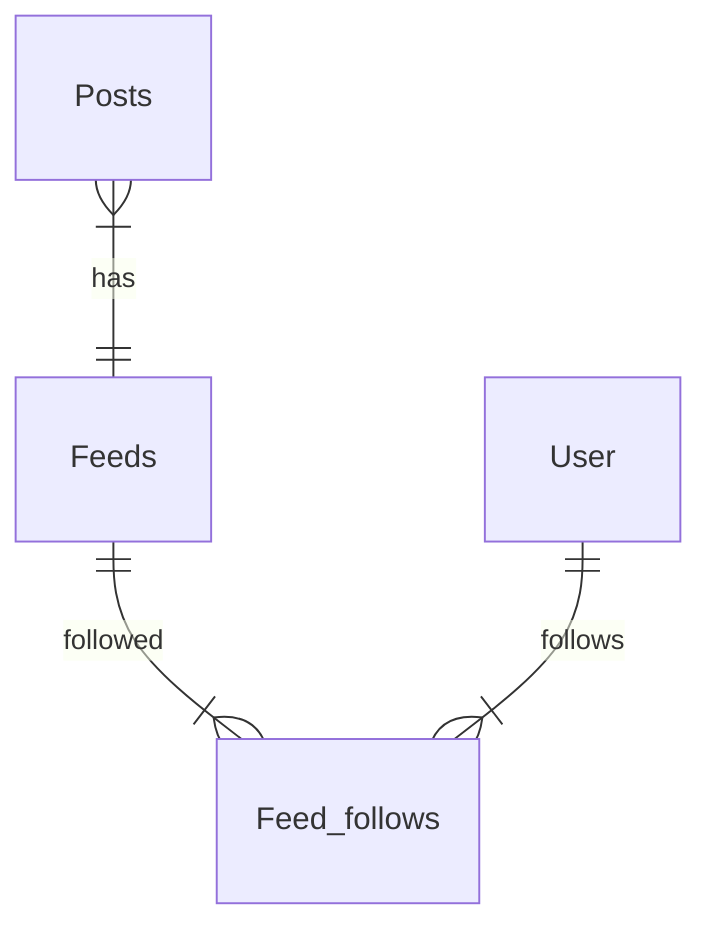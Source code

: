 erDiagram
    Feeds ||--|{ Feed_follows : followed
    User ||--|{ Feed_follows : follows
    Posts }|--|| Feeds : has